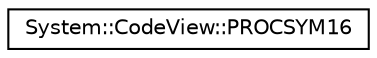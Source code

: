 digraph G
{
  edge [fontname="Helvetica",fontsize="10",labelfontname="Helvetica",labelfontsize="10"];
  node [fontname="Helvetica",fontsize="10",shape=record];
  rankdir="LR";
  Node1 [label="System::CodeView::PROCSYM16",height=0.2,width=0.4,color="black", fillcolor="white", style="filled",URL="$struct_system_1_1_code_view_1_1_p_r_o_c_s_y_m16.html"];
}
